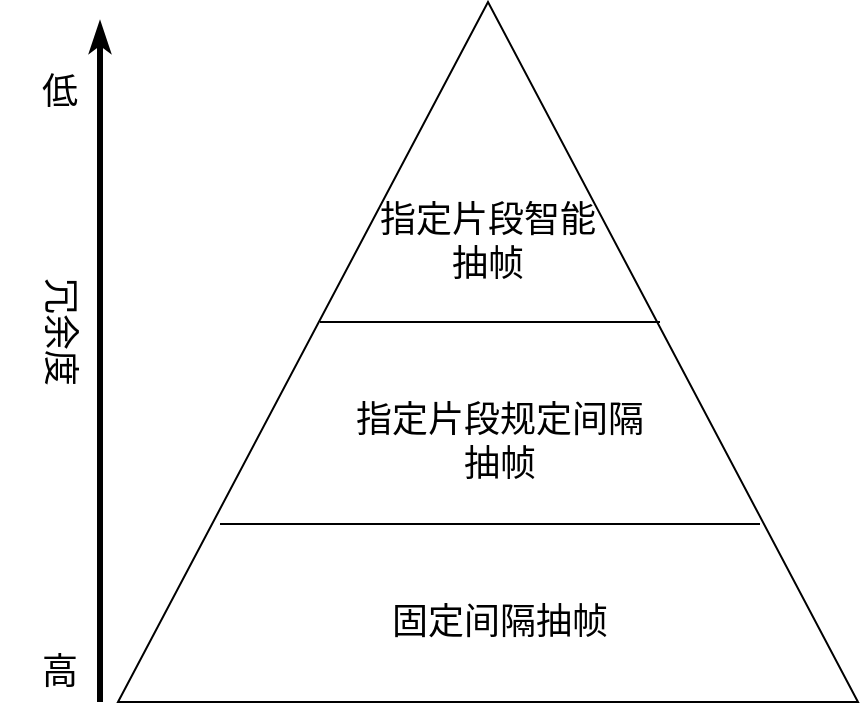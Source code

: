 <mxfile version="20.2.3" type="github">
  <diagram id="DhHhFgZBlruKs7hXDOGp" name="第 1 页">
    <mxGraphModel dx="1221" dy="748" grid="1" gridSize="10" guides="1" tooltips="1" connect="1" arrows="1" fold="1" page="1" pageScale="1" pageWidth="827" pageHeight="1169" math="0" shadow="0">
      <root>
        <mxCell id="0" />
        <mxCell id="1" parent="0" />
        <mxCell id="4W2ImgtKjdiR2xjE271t-2" value="" style="triangle;whiteSpace=wrap;html=1;rotation=-90;" vertex="1" parent="1">
          <mxGeometry x="239" y="180" width="350" height="370" as="geometry" />
        </mxCell>
        <mxCell id="4W2ImgtKjdiR2xjE271t-5" value="" style="endArrow=none;html=1;rounded=0;" edge="1" parent="1">
          <mxGeometry width="50" height="50" relative="1" as="geometry">
            <mxPoint x="280" y="451" as="sourcePoint" />
            <mxPoint x="550" y="451" as="targetPoint" />
            <Array as="points">
              <mxPoint x="360" y="451" />
            </Array>
          </mxGeometry>
        </mxCell>
        <mxCell id="4W2ImgtKjdiR2xjE271t-8" value="&lt;font style=&quot;font-size: 18px;&quot;&gt;固定间隔抽帧&lt;/font&gt;" style="text;html=1;strokeColor=none;fillColor=none;align=center;verticalAlign=middle;whiteSpace=wrap;rounded=0;" vertex="1" parent="1">
          <mxGeometry x="340" y="480" width="160" height="40" as="geometry" />
        </mxCell>
        <mxCell id="4W2ImgtKjdiR2xjE271t-9" value="&lt;font style=&quot;font-size: 18px;&quot;&gt;指定片段规定间隔抽帧&lt;/font&gt;" style="text;html=1;strokeColor=none;fillColor=none;align=center;verticalAlign=middle;whiteSpace=wrap;rounded=0;" vertex="1" parent="1">
          <mxGeometry x="340" y="390" width="160" height="40" as="geometry" />
        </mxCell>
        <mxCell id="4W2ImgtKjdiR2xjE271t-11" value="" style="endArrow=none;html=1;rounded=0;" edge="1" parent="1">
          <mxGeometry width="50" height="50" relative="1" as="geometry">
            <mxPoint x="330" y="350" as="sourcePoint" />
            <mxPoint x="500" y="350" as="targetPoint" />
            <Array as="points">
              <mxPoint x="440" y="350" />
            </Array>
          </mxGeometry>
        </mxCell>
        <mxCell id="4W2ImgtKjdiR2xjE271t-12" value="&lt;font style=&quot;font-size: 18px;&quot;&gt;指定片段智能&lt;br&gt;抽帧&lt;/font&gt;" style="text;html=1;strokeColor=none;fillColor=none;align=center;verticalAlign=middle;whiteSpace=wrap;rounded=0;" vertex="1" parent="1">
          <mxGeometry x="334" y="290" width="160" height="40" as="geometry" />
        </mxCell>
        <mxCell id="4W2ImgtKjdiR2xjE271t-13" value="" style="endArrow=classicThin;html=1;rounded=1;fontSize=18;strokeWidth=3;endFill=0;" edge="1" parent="1">
          <mxGeometry width="50" height="50" relative="1" as="geometry">
            <mxPoint x="220" y="540" as="sourcePoint" />
            <mxPoint x="220" y="200" as="targetPoint" />
          </mxGeometry>
        </mxCell>
        <mxCell id="4W2ImgtKjdiR2xjE271t-14" value="冗余度" style="text;html=1;strokeColor=none;fillColor=none;align=center;verticalAlign=middle;whiteSpace=wrap;rounded=0;fontSize=18;rotation=90;" vertex="1" parent="1">
          <mxGeometry x="170" y="340" width="60" height="30" as="geometry" />
        </mxCell>
        <mxCell id="4W2ImgtKjdiR2xjE271t-16" value="高" style="text;html=1;strokeColor=none;fillColor=none;align=center;verticalAlign=middle;whiteSpace=wrap;rounded=0;fontSize=18;" vertex="1" parent="1">
          <mxGeometry x="170" y="510" width="60" height="30" as="geometry" />
        </mxCell>
        <mxCell id="4W2ImgtKjdiR2xjE271t-17" value="低" style="text;html=1;strokeColor=none;fillColor=none;align=center;verticalAlign=middle;whiteSpace=wrap;rounded=0;fontSize=18;" vertex="1" parent="1">
          <mxGeometry x="170" y="220" width="60" height="30" as="geometry" />
        </mxCell>
      </root>
    </mxGraphModel>
  </diagram>
</mxfile>

